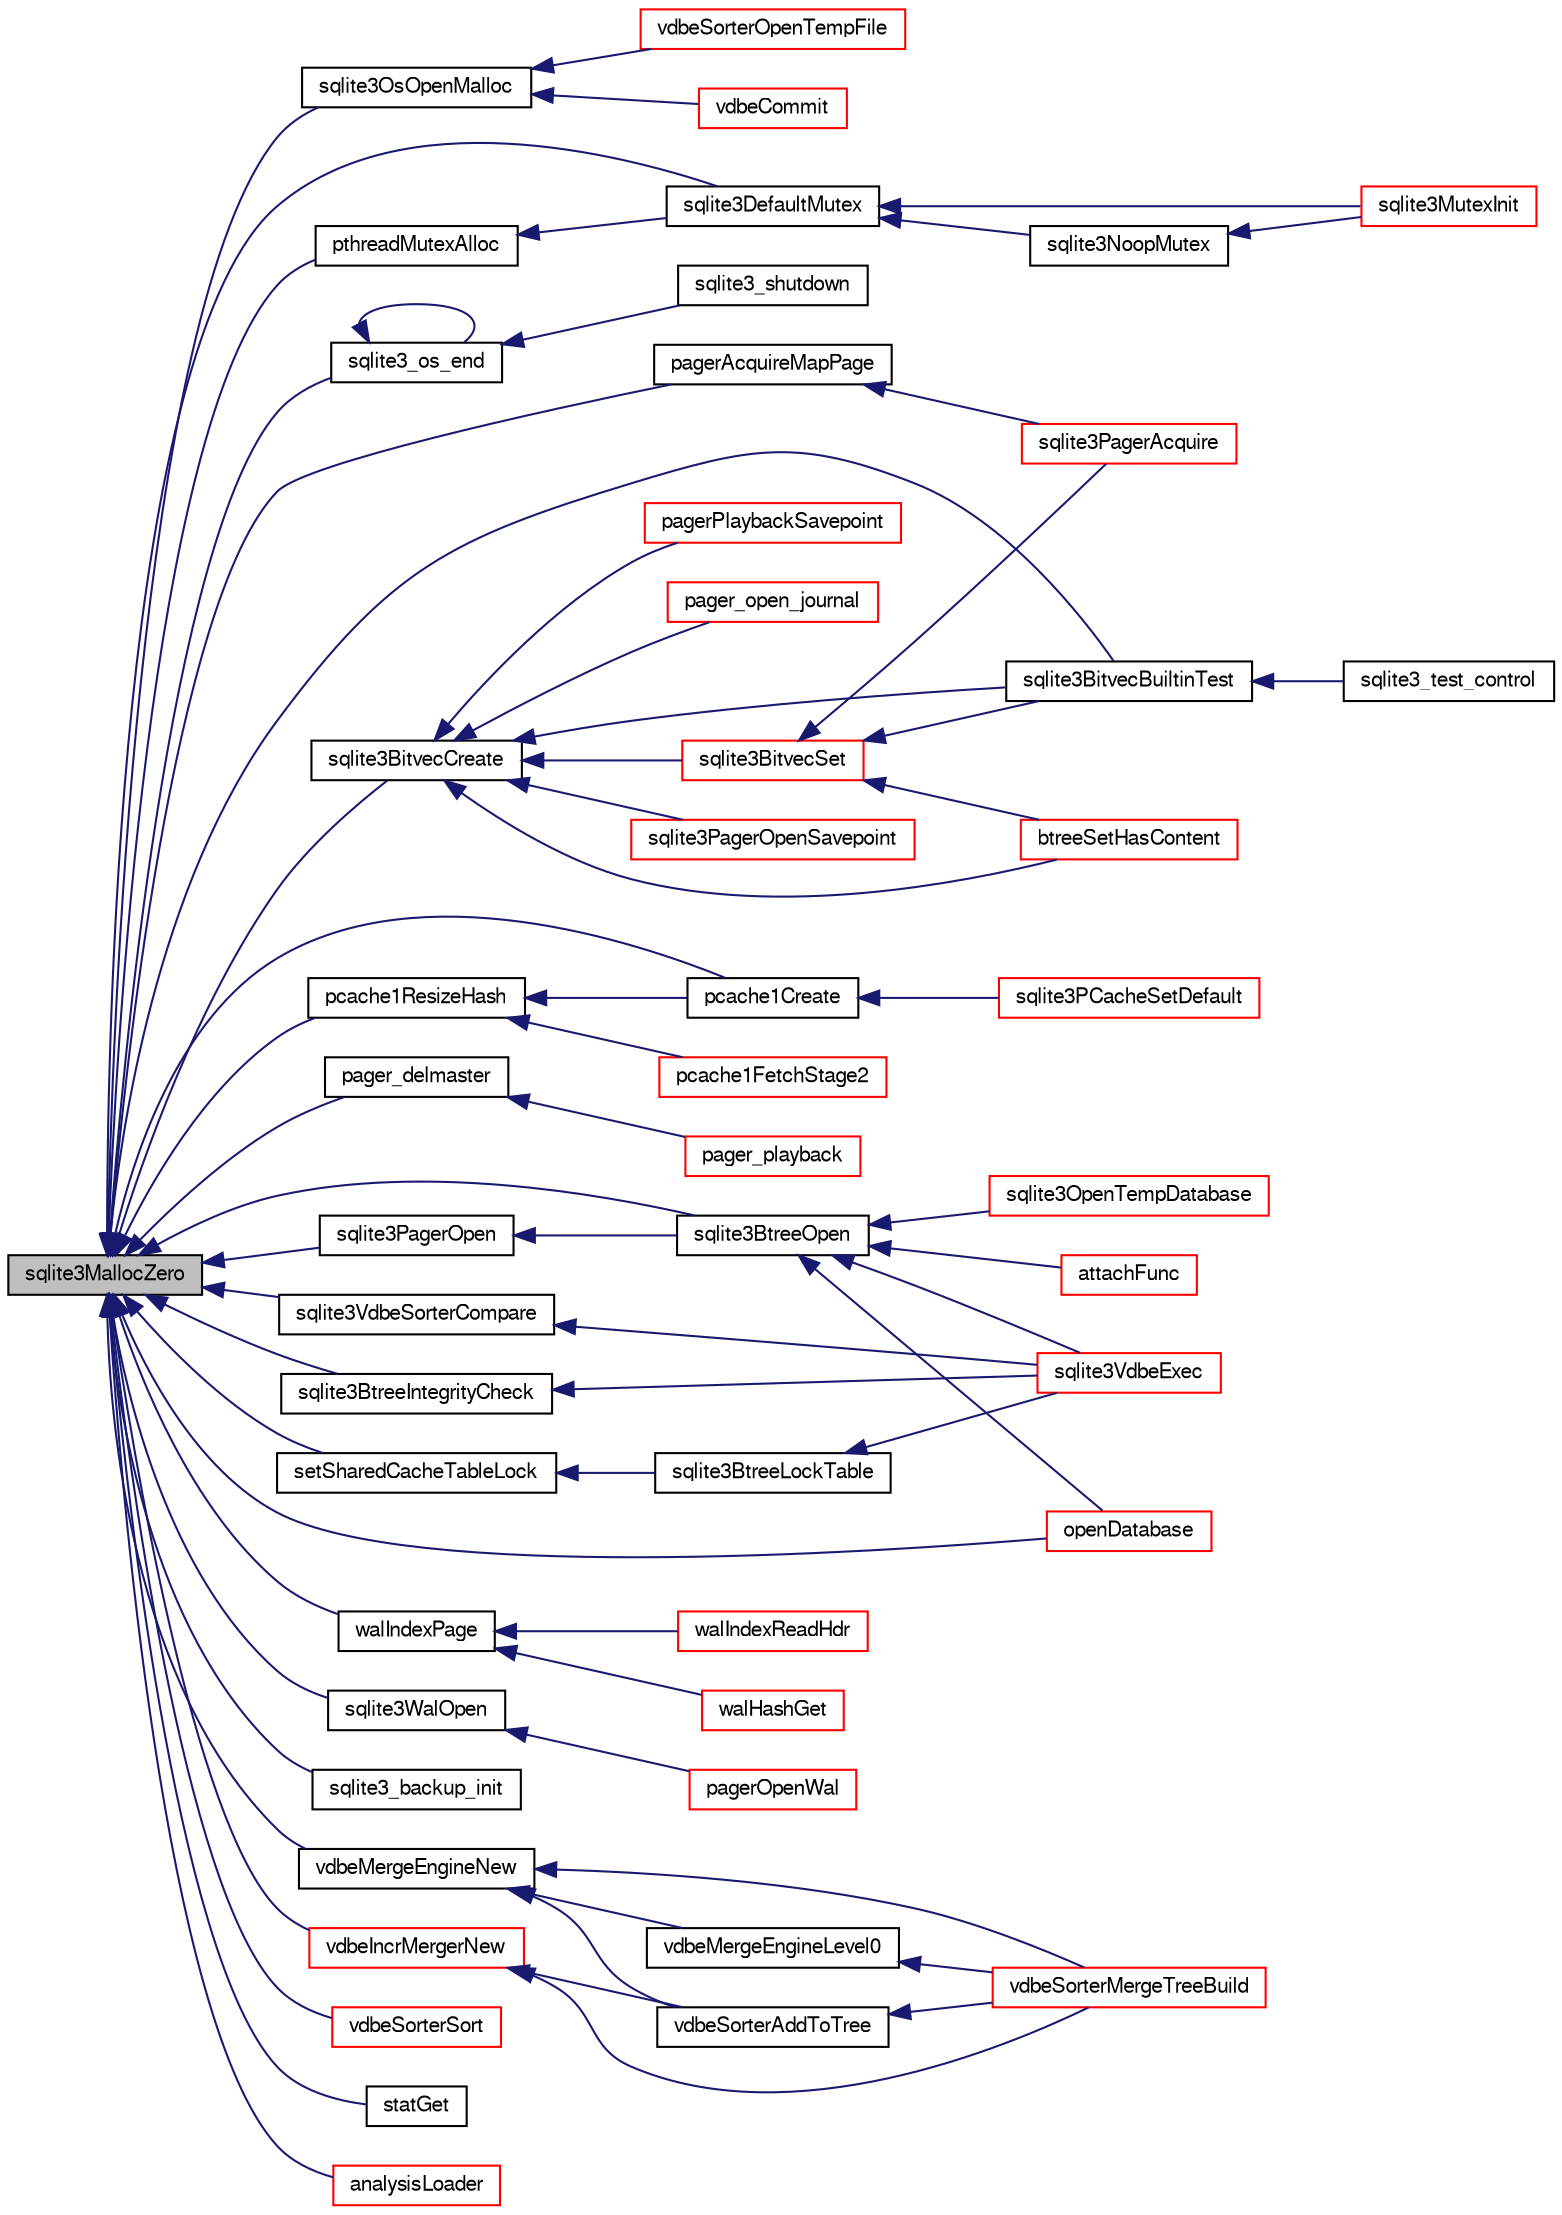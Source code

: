 digraph "sqlite3MallocZero"
{
  edge [fontname="FreeSans",fontsize="10",labelfontname="FreeSans",labelfontsize="10"];
  node [fontname="FreeSans",fontsize="10",shape=record];
  rankdir="LR";
  Node585447 [label="sqlite3MallocZero",height=0.2,width=0.4,color="black", fillcolor="grey75", style="filled", fontcolor="black"];
  Node585447 -> Node585448 [dir="back",color="midnightblue",fontsize="10",style="solid",fontname="FreeSans"];
  Node585448 [label="sqlite3OsOpenMalloc",height=0.2,width=0.4,color="black", fillcolor="white", style="filled",URL="$sqlite3_8c.html#a4dc767ca46426d6ffc5fa54d96a80cd2"];
  Node585448 -> Node585449 [dir="back",color="midnightblue",fontsize="10",style="solid",fontname="FreeSans"];
  Node585449 [label="vdbeCommit",height=0.2,width=0.4,color="red", fillcolor="white", style="filled",URL="$sqlite3_8c.html#a5d7f1e0625451b987728f600cfe1b92d"];
  Node585448 -> Node585711 [dir="back",color="midnightblue",fontsize="10",style="solid",fontname="FreeSans"];
  Node585711 [label="vdbeSorterOpenTempFile",height=0.2,width=0.4,color="red", fillcolor="white", style="filled",URL="$sqlite3_8c.html#a9fd9444b3357460ec17dcd8478ecbcaa"];
  Node585447 -> Node585722 [dir="back",color="midnightblue",fontsize="10",style="solid",fontname="FreeSans"];
  Node585722 [label="pthreadMutexAlloc",height=0.2,width=0.4,color="black", fillcolor="white", style="filled",URL="$sqlite3_8c.html#a42290854458de8191cc8762a838e3092"];
  Node585722 -> Node585723 [dir="back",color="midnightblue",fontsize="10",style="solid",fontname="FreeSans"];
  Node585723 [label="sqlite3DefaultMutex",height=0.2,width=0.4,color="black", fillcolor="white", style="filled",URL="$sqlite3_8c.html#ac895a71e325f9b2f9b862f737c17aca8"];
  Node585723 -> Node585724 [dir="back",color="midnightblue",fontsize="10",style="solid",fontname="FreeSans"];
  Node585724 [label="sqlite3MutexInit",height=0.2,width=0.4,color="red", fillcolor="white", style="filled",URL="$sqlite3_8c.html#a7906afcdd1cdb3d0007eb932398a1158"];
  Node585723 -> Node586330 [dir="back",color="midnightblue",fontsize="10",style="solid",fontname="FreeSans"];
  Node586330 [label="sqlite3NoopMutex",height=0.2,width=0.4,color="black", fillcolor="white", style="filled",URL="$sqlite3_8c.html#a09742cde9ef371d94f8201d2cdb543e4"];
  Node586330 -> Node585724 [dir="back",color="midnightblue",fontsize="10",style="solid",fontname="FreeSans"];
  Node585447 -> Node585723 [dir="back",color="midnightblue",fontsize="10",style="solid",fontname="FreeSans"];
  Node585447 -> Node585732 [dir="back",color="midnightblue",fontsize="10",style="solid",fontname="FreeSans"];
  Node585732 [label="sqlite3_os_end",height=0.2,width=0.4,color="black", fillcolor="white", style="filled",URL="$sqlite3_8h.html#a2288c95881ecca13d994e42b6a958906"];
  Node585732 -> Node585732 [dir="back",color="midnightblue",fontsize="10",style="solid",fontname="FreeSans"];
  Node585732 -> Node585733 [dir="back",color="midnightblue",fontsize="10",style="solid",fontname="FreeSans"];
  Node585733 [label="sqlite3_shutdown",height=0.2,width=0.4,color="black", fillcolor="white", style="filled",URL="$sqlite3_8h.html#aeaf9947fe863ba3d3aca061475e3af2e"];
  Node585447 -> Node586331 [dir="back",color="midnightblue",fontsize="10",style="solid",fontname="FreeSans"];
  Node586331 [label="sqlite3BitvecCreate",height=0.2,width=0.4,color="black", fillcolor="white", style="filled",URL="$sqlite3_8c.html#a0a60c2422cf28790767f5bc7598514ee"];
  Node586331 -> Node586332 [dir="back",color="midnightblue",fontsize="10",style="solid",fontname="FreeSans"];
  Node586332 [label="sqlite3BitvecSet",height=0.2,width=0.4,color="red", fillcolor="white", style="filled",URL="$sqlite3_8c.html#a1f3c6d64d5d889e451d6725b1eb458be"];
  Node586332 -> Node585734 [dir="back",color="midnightblue",fontsize="10",style="solid",fontname="FreeSans"];
  Node585734 [label="sqlite3BitvecBuiltinTest",height=0.2,width=0.4,color="black", fillcolor="white", style="filled",URL="$sqlite3_8c.html#a9b4e3e921ce1ede6f10a9106c034ff9b"];
  Node585734 -> Node585735 [dir="back",color="midnightblue",fontsize="10",style="solid",fontname="FreeSans"];
  Node585735 [label="sqlite3_test_control",height=0.2,width=0.4,color="black", fillcolor="white", style="filled",URL="$sqlite3_8h.html#a3d90fdf0f259711a4e3822e12cd86106"];
  Node586332 -> Node585822 [dir="back",color="midnightblue",fontsize="10",style="solid",fontname="FreeSans"];
  Node585822 [label="sqlite3PagerAcquire",height=0.2,width=0.4,color="red", fillcolor="white", style="filled",URL="$sqlite3_8c.html#a22a53daafd2bd778cda390312651f994"];
  Node586332 -> Node586334 [dir="back",color="midnightblue",fontsize="10",style="solid",fontname="FreeSans"];
  Node586334 [label="btreeSetHasContent",height=0.2,width=0.4,color="red", fillcolor="white", style="filled",URL="$sqlite3_8c.html#a9c32f4ce75d2c55cea30118702e7141c"];
  Node586331 -> Node585734 [dir="back",color="midnightblue",fontsize="10",style="solid",fontname="FreeSans"];
  Node586331 -> Node585848 [dir="back",color="midnightblue",fontsize="10",style="solid",fontname="FreeSans"];
  Node585848 [label="pagerPlaybackSavepoint",height=0.2,width=0.4,color="red", fillcolor="white", style="filled",URL="$sqlite3_8c.html#aedf76c3b6661c4244cc3e2c5464fd12e"];
  Node586331 -> Node585749 [dir="back",color="midnightblue",fontsize="10",style="solid",fontname="FreeSans"];
  Node585749 [label="pager_open_journal",height=0.2,width=0.4,color="red", fillcolor="white", style="filled",URL="$sqlite3_8c.html#a9a5224f8941dc99ce19bb0eb24766d00"];
  Node586331 -> Node586063 [dir="back",color="midnightblue",fontsize="10",style="solid",fontname="FreeSans"];
  Node586063 [label="sqlite3PagerOpenSavepoint",height=0.2,width=0.4,color="red", fillcolor="white", style="filled",URL="$sqlite3_8c.html#a5b4b3aed3fa0147c327fa7497e25be98"];
  Node586331 -> Node586334 [dir="back",color="midnightblue",fontsize="10",style="solid",fontname="FreeSans"];
  Node585447 -> Node585734 [dir="back",color="midnightblue",fontsize="10",style="solid",fontname="FreeSans"];
  Node585447 -> Node585934 [dir="back",color="midnightblue",fontsize="10",style="solid",fontname="FreeSans"];
  Node585934 [label="pcache1ResizeHash",height=0.2,width=0.4,color="black", fillcolor="white", style="filled",URL="$sqlite3_8c.html#a7795922581c79a689c6e954dad69c037"];
  Node585934 -> Node585935 [dir="back",color="midnightblue",fontsize="10",style="solid",fontname="FreeSans"];
  Node585935 [label="pcache1Create",height=0.2,width=0.4,color="black", fillcolor="white", style="filled",URL="$sqlite3_8c.html#a44cfeb7ecaf2b6aa54934d3deaee8919"];
  Node585935 -> Node585881 [dir="back",color="midnightblue",fontsize="10",style="solid",fontname="FreeSans"];
  Node585881 [label="sqlite3PCacheSetDefault",height=0.2,width=0.4,color="red", fillcolor="white", style="filled",URL="$sqlite3_8c.html#a91974afe7709a742451438556ee0c70c"];
  Node585934 -> Node585936 [dir="back",color="midnightblue",fontsize="10",style="solid",fontname="FreeSans"];
  Node585936 [label="pcache1FetchStage2",height=0.2,width=0.4,color="red", fillcolor="white", style="filled",URL="$sqlite3_8c.html#a30a4ee80ec88f9eb4ade1424d99585b5"];
  Node585447 -> Node585935 [dir="back",color="midnightblue",fontsize="10",style="solid",fontname="FreeSans"];
  Node585447 -> Node586335 [dir="back",color="midnightblue",fontsize="10",style="solid",fontname="FreeSans"];
  Node586335 [label="pager_delmaster",height=0.2,width=0.4,color="black", fillcolor="white", style="filled",URL="$sqlite3_8c.html#a940bc2e6650e613dc69243119683c221"];
  Node586335 -> Node585814 [dir="back",color="midnightblue",fontsize="10",style="solid",fontname="FreeSans"];
  Node585814 [label="pager_playback",height=0.2,width=0.4,color="red", fillcolor="white", style="filled",URL="$sqlite3_8c.html#a9d9a750a9fc76eb4b668c8a16b164a65"];
  Node585447 -> Node586336 [dir="back",color="midnightblue",fontsize="10",style="solid",fontname="FreeSans"];
  Node586336 [label="pagerAcquireMapPage",height=0.2,width=0.4,color="black", fillcolor="white", style="filled",URL="$sqlite3_8c.html#affc12640bbd7572ae41f1943f3b8bb3b"];
  Node586336 -> Node585822 [dir="back",color="midnightblue",fontsize="10",style="solid",fontname="FreeSans"];
  Node585447 -> Node585739 [dir="back",color="midnightblue",fontsize="10",style="solid",fontname="FreeSans"];
  Node585739 [label="sqlite3PagerOpen",height=0.2,width=0.4,color="black", fillcolor="white", style="filled",URL="$sqlite3_8c.html#a5b4a74e8a1754922c482b7af19b30611"];
  Node585739 -> Node585740 [dir="back",color="midnightblue",fontsize="10",style="solid",fontname="FreeSans"];
  Node585740 [label="sqlite3BtreeOpen",height=0.2,width=0.4,color="black", fillcolor="white", style="filled",URL="$sqlite3_8c.html#a13dcb44dc34af6ce9d38de9c5aa975f9"];
  Node585740 -> Node585460 [dir="back",color="midnightblue",fontsize="10",style="solid",fontname="FreeSans"];
  Node585460 [label="sqlite3VdbeExec",height=0.2,width=0.4,color="red", fillcolor="white", style="filled",URL="$sqlite3_8c.html#a8ce40a614bdc56719c4d642b1e4dfb21"];
  Node585740 -> Node585484 [dir="back",color="midnightblue",fontsize="10",style="solid",fontname="FreeSans"];
  Node585484 [label="attachFunc",height=0.2,width=0.4,color="red", fillcolor="white", style="filled",URL="$sqlite3_8c.html#a69cb751a7da501b9a0aa37e0d7c3eaf7"];
  Node585740 -> Node585741 [dir="back",color="midnightblue",fontsize="10",style="solid",fontname="FreeSans"];
  Node585741 [label="sqlite3OpenTempDatabase",height=0.2,width=0.4,color="red", fillcolor="white", style="filled",URL="$sqlite3_8c.html#aaf3088380b731428b72d3b5777f93755"];
  Node585740 -> Node585680 [dir="back",color="midnightblue",fontsize="10",style="solid",fontname="FreeSans"];
  Node585680 [label="openDatabase",height=0.2,width=0.4,color="red", fillcolor="white", style="filled",URL="$sqlite3_8c.html#a6a9c3bc3a64234e863413f41db473758"];
  Node585447 -> Node586218 [dir="back",color="midnightblue",fontsize="10",style="solid",fontname="FreeSans"];
  Node586218 [label="walIndexPage",height=0.2,width=0.4,color="black", fillcolor="white", style="filled",URL="$sqlite3_8c.html#affd3251fd1aa1218170d421177256e24"];
  Node586218 -> Node586219 [dir="back",color="midnightblue",fontsize="10",style="solid",fontname="FreeSans"];
  Node586219 [label="walHashGet",height=0.2,width=0.4,color="red", fillcolor="white", style="filled",URL="$sqlite3_8c.html#ae19bbc16575c591b6e0aee0aed2cfaf3"];
  Node586218 -> Node586067 [dir="back",color="midnightblue",fontsize="10",style="solid",fontname="FreeSans"];
  Node586067 [label="walIndexReadHdr",height=0.2,width=0.4,color="red", fillcolor="white", style="filled",URL="$sqlite3_8c.html#a66529e9c71a2bef92c4eb34bdd3a72a2"];
  Node585447 -> Node586337 [dir="back",color="midnightblue",fontsize="10",style="solid",fontname="FreeSans"];
  Node586337 [label="sqlite3WalOpen",height=0.2,width=0.4,color="black", fillcolor="white", style="filled",URL="$sqlite3_8c.html#adf4d97849e76f154717956aa9ea0e138"];
  Node586337 -> Node586054 [dir="back",color="midnightblue",fontsize="10",style="solid",fontname="FreeSans"];
  Node586054 [label="pagerOpenWal",height=0.2,width=0.4,color="red", fillcolor="white", style="filled",URL="$sqlite3_8c.html#acb6f84b34748805df0403a052d18eaf1"];
  Node585447 -> Node586338 [dir="back",color="midnightblue",fontsize="10",style="solid",fontname="FreeSans"];
  Node586338 [label="setSharedCacheTableLock",height=0.2,width=0.4,color="black", fillcolor="white", style="filled",URL="$sqlite3_8c.html#ad254777f35a1b8a8f5128da2b636b7dd"];
  Node586338 -> Node586339 [dir="back",color="midnightblue",fontsize="10",style="solid",fontname="FreeSans"];
  Node586339 [label="sqlite3BtreeLockTable",height=0.2,width=0.4,color="black", fillcolor="white", style="filled",URL="$sqlite3_8c.html#a36a6186d6acb1402c1f843528603596d"];
  Node586339 -> Node585460 [dir="back",color="midnightblue",fontsize="10",style="solid",fontname="FreeSans"];
  Node585447 -> Node585740 [dir="back",color="midnightblue",fontsize="10",style="solid",fontname="FreeSans"];
  Node585447 -> Node585841 [dir="back",color="midnightblue",fontsize="10",style="solid",fontname="FreeSans"];
  Node585841 [label="sqlite3BtreeIntegrityCheck",height=0.2,width=0.4,color="black", fillcolor="white", style="filled",URL="$sqlite3_8c.html#aa00011902d9e5ba26452d147c43fa1d8"];
  Node585841 -> Node585460 [dir="back",color="midnightblue",fontsize="10",style="solid",fontname="FreeSans"];
  Node585447 -> Node585661 [dir="back",color="midnightblue",fontsize="10",style="solid",fontname="FreeSans"];
  Node585661 [label="sqlite3_backup_init",height=0.2,width=0.4,color="black", fillcolor="white", style="filled",URL="$sqlite3_8h.html#a9c9aa9e8edeb9910d93148a6621c1097"];
  Node585447 -> Node586340 [dir="back",color="midnightblue",fontsize="10",style="solid",fontname="FreeSans"];
  Node586340 [label="vdbeMergeEngineNew",height=0.2,width=0.4,color="black", fillcolor="white", style="filled",URL="$sqlite3_8c.html#a606e911c9715ea88dd5a8dec34955be5"];
  Node586340 -> Node586109 [dir="back",color="midnightblue",fontsize="10",style="solid",fontname="FreeSans"];
  Node586109 [label="vdbeMergeEngineLevel0",height=0.2,width=0.4,color="black", fillcolor="white", style="filled",URL="$sqlite3_8c.html#a5b84168cf5b5c64218810fbc3182b95f"];
  Node586109 -> Node586110 [dir="back",color="midnightblue",fontsize="10",style="solid",fontname="FreeSans"];
  Node586110 [label="vdbeSorterMergeTreeBuild",height=0.2,width=0.4,color="red", fillcolor="white", style="filled",URL="$sqlite3_8c.html#a7af2bdcef74d6ae7b6c04a2a7d171f33"];
  Node586340 -> Node586341 [dir="back",color="midnightblue",fontsize="10",style="solid",fontname="FreeSans"];
  Node586341 [label="vdbeSorterAddToTree",height=0.2,width=0.4,color="black", fillcolor="white", style="filled",URL="$sqlite3_8c.html#a8eccbbf1454e5f56267f1c7e47817773"];
  Node586341 -> Node586110 [dir="back",color="midnightblue",fontsize="10",style="solid",fontname="FreeSans"];
  Node586340 -> Node586110 [dir="back",color="midnightblue",fontsize="10",style="solid",fontname="FreeSans"];
  Node585447 -> Node586101 [dir="back",color="midnightblue",fontsize="10",style="solid",fontname="FreeSans"];
  Node586101 [label="vdbeSorterSort",height=0.2,width=0.4,color="red", fillcolor="white", style="filled",URL="$sqlite3_8c.html#a37472d80f20a7dec4ce84ad277d3341c"];
  Node585447 -> Node586342 [dir="back",color="midnightblue",fontsize="10",style="solid",fontname="FreeSans"];
  Node586342 [label="vdbeIncrMergerNew",height=0.2,width=0.4,color="red", fillcolor="white", style="filled",URL="$sqlite3_8c.html#a6778b3fa8280f7e0fb50401ccb34e0cc"];
  Node586342 -> Node586341 [dir="back",color="midnightblue",fontsize="10",style="solid",fontname="FreeSans"];
  Node586342 -> Node586110 [dir="back",color="midnightblue",fontsize="10",style="solid",fontname="FreeSans"];
  Node585447 -> Node586113 [dir="back",color="midnightblue",fontsize="10",style="solid",fontname="FreeSans"];
  Node586113 [label="sqlite3VdbeSorterCompare",height=0.2,width=0.4,color="black", fillcolor="white", style="filled",URL="$sqlite3_8c.html#a6e73d18bbcc57eb7069169ef7122686c"];
  Node586113 -> Node585460 [dir="back",color="midnightblue",fontsize="10",style="solid",fontname="FreeSans"];
  Node585447 -> Node586181 [dir="back",color="midnightblue",fontsize="10",style="solid",fontname="FreeSans"];
  Node586181 [label="statGet",height=0.2,width=0.4,color="black", fillcolor="white", style="filled",URL="$sqlite3_8c.html#a6357fb6fa381df401d3be4ef3a93ec6e"];
  Node585447 -> Node586343 [dir="back",color="midnightblue",fontsize="10",style="solid",fontname="FreeSans"];
  Node586343 [label="analysisLoader",height=0.2,width=0.4,color="red", fillcolor="white", style="filled",URL="$sqlite3_8c.html#abb38e5b97f93c8a9775233bb28cb1e17"];
  Node585447 -> Node585680 [dir="back",color="midnightblue",fontsize="10",style="solid",fontname="FreeSans"];
}
